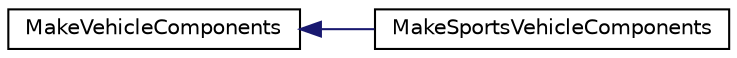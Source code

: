 digraph "Graphical Class Hierarchy"
{
 // LATEX_PDF_SIZE
  edge [fontname="Helvetica",fontsize="10",labelfontname="Helvetica",labelfontsize="10"];
  node [fontname="Helvetica",fontsize="10",shape=record];
  rankdir="LR";
  Node0 [label="MakeVehicleComponents",height=0.2,width=0.4,color="black", fillcolor="white", style="filled",URL="$structMakeVehicleComponents.html",tooltip=" "];
  Node0 -> Node1 [dir="back",color="midnightblue",fontsize="10",style="solid",fontname="Helvetica"];
  Node1 [label="MakeSportsVehicleComponents",height=0.2,width=0.4,color="black", fillcolor="white", style="filled",URL="$structMakeSportsVehicleComponents.html",tooltip=" "];
}
